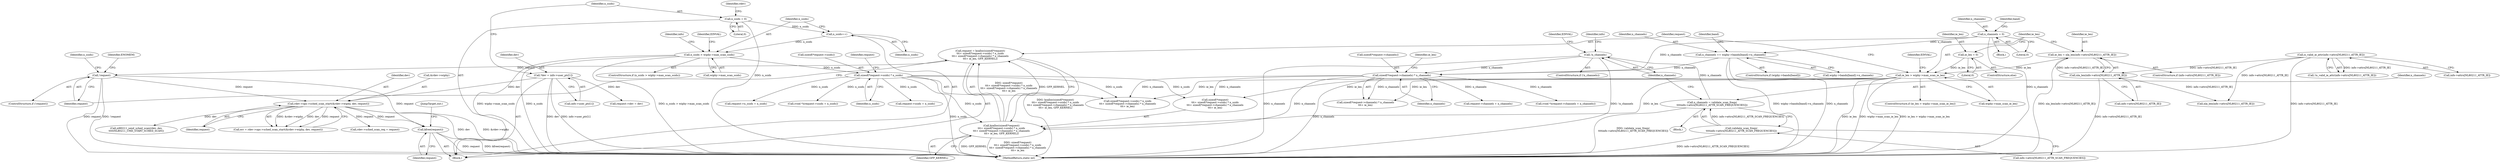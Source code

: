 digraph "0_linux_208c72f4fe44fe09577e7975ba0e7fa0278f3d03@API" {
"1000627" [label="(Call,kfree(request))"];
"1000325" [label="(Call,!request)"];
"1000299" [label="(Call,request = kzalloc(sizeof(*request)\n\t\t\t+ sizeof(*request->ssids) * n_ssids\n\t\t\t+ sizeof(*request->channels) * n_channels\n\t\t\t+ ie_len, GFP_KERNEL))"];
"1000301" [label="(Call,kzalloc(sizeof(*request)\n\t\t\t+ sizeof(*request->ssids) * n_ssids\n\t\t\t+ sizeof(*request->channels) * n_channels\n\t\t\t+ ie_len, GFP_KERNEL))"];
"1000307" [label="(Call,sizeof(*request->ssids) * n_ssids)"];
"1000264" [label="(Call,n_ssids > wiphy->max_scan_ssids)"];
"1000261" [label="(Call,n_ssids++)"];
"1000129" [label="(Call,n_ssids = 0)"];
"1000315" [label="(Call,sizeof(*request->channels) * n_channels)"];
"1000228" [label="(Call,n_channels = 0)"];
"1000221" [label="(Call,!n_channels)"];
"1000212" [label="(Call,n_channels = validate_scan_freqs(\n\t\t\t\tinfo->attrs[NL80211_ATTR_SCAN_FREQUENCIES]))"];
"1000214" [label="(Call,validate_scan_freqs(\n\t\t\t\tinfo->attrs[NL80211_ATTR_SCAN_FREQUENCIES]))"];
"1000246" [label="(Call,n_channels += wiphy->bands[band]->n_channels)"];
"1000291" [label="(Call,ie_len > wiphy->max_scan_ie_len)"];
"1000287" [label="(Call,ie_len = 0)"];
"1000278" [label="(Call,ie_len = nla_len(info->attrs[NL80211_ATTR_IE]))"];
"1000280" [label="(Call,nla_len(info->attrs[NL80211_ATTR_IE]))"];
"1000158" [label="(Call,is_valid_ie_attr(info->attrs[NL80211_ATTR_IE]))"];
"1000605" [label="(Call,rdev->ops->sched_scan_start(&rdev->wiphy, dev, request))"];
"1000117" [label="(Call,*dev = info->user_ptr[1])"];
"1000246" [label="(Call,n_channels += wiphy->bands[band]->n_channels)"];
"1000281" [label="(Call,info->attrs[NL80211_ATTR_IE])"];
"1000228" [label="(Call,n_channels = 0)"];
"1000272" [label="(ControlStructure,if (info->attrs[NL80211_ATTR_IE]))"];
"1000314" [label="(Call,sizeof(*request->channels) * n_channels\n\t\t\t+ ie_len)"];
"1000300" [label="(Identifier,request)"];
"1000266" [label="(Call,wiphy->max_scan_ssids)"];
"1000258" [label="(Identifier,info)"];
"1000239" [label="(Identifier,band)"];
"1000331" [label="(Identifier,n_ssids)"];
"1000106" [label="(Block,)"];
"1000280" [label="(Call,nla_len(info->attrs[NL80211_ATTR_IE]))"];
"1000605" [label="(Call,rdev->ops->sched_scan_start(&rdev->wiphy, dev, request))"];
"1000212" [label="(Call,n_channels = validate_scan_freqs(\n\t\t\t\tinfo->attrs[NL80211_ATTR_SCAN_FREQUENCIES]))"];
"1000610" [label="(Identifier,dev)"];
"1000302" [label="(Call,sizeof(*request)\n\t\t\t+ sizeof(*request->ssids) * n_ssids\n\t\t\t+ sizeof(*request->channels) * n_channels\n\t\t\t+ ie_len)"];
"1000213" [label="(Identifier,n_channels)"];
"1000344" [label="(Call,request->n_ssids = n_ssids)"];
"1000265" [label="(Identifier,n_ssids)"];
"1000118" [label="(Identifier,dev)"];
"1000261" [label="(Call,n_ssids++)"];
"1000325" [label="(Call,!request)"];
"1000129" [label="(Call,n_ssids = 0)"];
"1000627" [label="(Call,kfree(request))"];
"1000233" [label="(Identifier,band)"];
"1000275" [label="(Identifier,info)"];
"1000240" [label="(ControlStructure,if (wiphy->bands[band]))"];
"1000222" [label="(Identifier,n_channels)"];
"1000229" [label="(Identifier,n_channels)"];
"1000298" [label="(Identifier,EINVAL)"];
"1000220" [label="(ControlStructure,if (!n_channels))"];
"1000324" [label="(ControlStructure,if (!request))"];
"1000263" [label="(ControlStructure,if (n_ssids > wiphy->max_scan_ssids))"];
"1000158" [label="(Call,is_valid_ie_attr(info->attrs[NL80211_ATTR_IE]))"];
"1000214" [label="(Call,validate_scan_freqs(\n\t\t\t\tinfo->attrs[NL80211_ATTR_SCAN_FREQUENCIES]))"];
"1000279" [label="(Identifier,ie_len)"];
"1000143" [label="(Identifier,rdev)"];
"1000262" [label="(Identifier,n_ssids)"];
"1000117" [label="(Call,*dev = info->user_ptr[1])"];
"1000119" [label="(Call,info->user_ptr[1])"];
"1000323" [label="(Identifier,GFP_KERNEL)"];
"1000315" [label="(Call,sizeof(*request->channels) * n_channels)"];
"1000621" [label="(Call,nl80211_send_sched_scan(rdev, dev,\n\t\t\t\t\tNL80211_CMD_START_SCHED_SCAN))"];
"1000374" [label="(Call,request->channels + n_channels)"];
"1000308" [label="(Call,sizeof(*request->ssids))"];
"1000211" [label="(Block,)"];
"1000287" [label="(Call,ie_len = 0)"];
"1000564" [label="(Call,nla_len(info->attrs[NL80211_ATTR_IE]))"];
"1000326" [label="(Identifier,request)"];
"1000225" [label="(Identifier,EINVAL)"];
"1000329" [label="(Identifier,ENOMEM)"];
"1000248" [label="(Call,wiphy->bands[band]->n_channels)"];
"1000360" [label="(Call,(void *)(request->ssids + n_ssids))"];
"1000585" [label="(Call,request->dev = dev)"];
"1000307" [label="(Call,sizeof(*request->ssids) * n_ssids)"];
"1000286" [label="(ControlStructure,else)"];
"1000289" [label="(Literal,0)"];
"1000611" [label="(Identifier,request)"];
"1000299" [label="(Call,request = kzalloc(sizeof(*request)\n\t\t\t+ sizeof(*request->ssids) * n_ssids\n\t\t\t+ sizeof(*request->channels) * n_channels\n\t\t\t+ ie_len, GFP_KERNEL))"];
"1000603" [label="(Call,err = rdev->ops->sched_scan_start(&rdev->wiphy, dev, request))"];
"1000291" [label="(Call,ie_len > wiphy->max_scan_ie_len)"];
"1000372" [label="(Call,(void *)(request->channels + n_channels))"];
"1000157" [label="(Call,!is_valid_ie_attr(info->attrs[NL80211_ATTR_IE]))"];
"1000321" [label="(Identifier,n_channels)"];
"1000316" [label="(Call,sizeof(*request->channels))"];
"1000227" [label="(Block,)"];
"1000319" [label="(Identifier,request)"];
"1000301" [label="(Call,kzalloc(sizeof(*request)\n\t\t\t+ sizeof(*request->ssids) * n_ssids\n\t\t\t+ sizeof(*request->channels) * n_channels\n\t\t\t+ ie_len, GFP_KERNEL))"];
"1000628" [label="(Identifier,request)"];
"1000632" [label="(MethodReturn,static int)"];
"1000131" [label="(Literal,0)"];
"1000290" [label="(ControlStructure,if (ie_len > wiphy->max_scan_ie_len))"];
"1000606" [label="(Call,&rdev->wiphy)"];
"1000221" [label="(Call,!n_channels)"];
"1000230" [label="(Literal,0)"];
"1000313" [label="(Identifier,n_ssids)"];
"1000629" [label="(JumpTarget,out:)"];
"1000271" [label="(Identifier,EINVAL)"];
"1000292" [label="(Identifier,ie_len)"];
"1000306" [label="(Call,sizeof(*request->ssids) * n_ssids\n\t\t\t+ sizeof(*request->channels) * n_channels\n\t\t\t+ ie_len)"];
"1000247" [label="(Identifier,n_channels)"];
"1000288" [label="(Identifier,ie_len)"];
"1000322" [label="(Identifier,ie_len)"];
"1000264" [label="(Call,n_ssids > wiphy->max_scan_ssids)"];
"1000278" [label="(Call,ie_len = nla_len(info->attrs[NL80211_ATTR_IE]))"];
"1000130" [label="(Identifier,n_ssids)"];
"1000159" [label="(Call,info->attrs[NL80211_ATTR_IE])"];
"1000616" [label="(Call,rdev->sched_scan_req = request)"];
"1000362" [label="(Call,request->ssids + n_ssids)"];
"1000293" [label="(Call,wiphy->max_scan_ie_len)"];
"1000215" [label="(Call,info->attrs[NL80211_ATTR_SCAN_FREQUENCIES])"];
"1000627" -> "1000106"  [label="AST: "];
"1000627" -> "1000628"  [label="CFG: "];
"1000628" -> "1000627"  [label="AST: "];
"1000629" -> "1000627"  [label="CFG: "];
"1000627" -> "1000632"  [label="DDG: kfree(request)"];
"1000627" -> "1000632"  [label="DDG: request"];
"1000325" -> "1000627"  [label="DDG: request"];
"1000605" -> "1000627"  [label="DDG: request"];
"1000325" -> "1000324"  [label="AST: "];
"1000325" -> "1000326"  [label="CFG: "];
"1000326" -> "1000325"  [label="AST: "];
"1000329" -> "1000325"  [label="CFG: "];
"1000331" -> "1000325"  [label="CFG: "];
"1000325" -> "1000632"  [label="DDG: request"];
"1000325" -> "1000632"  [label="DDG: !request"];
"1000299" -> "1000325"  [label="DDG: request"];
"1000325" -> "1000605"  [label="DDG: request"];
"1000299" -> "1000106"  [label="AST: "];
"1000299" -> "1000301"  [label="CFG: "];
"1000300" -> "1000299"  [label="AST: "];
"1000301" -> "1000299"  [label="AST: "];
"1000326" -> "1000299"  [label="CFG: "];
"1000299" -> "1000632"  [label="DDG: kzalloc(sizeof(*request)\n\t\t\t+ sizeof(*request->ssids) * n_ssids\n\t\t\t+ sizeof(*request->channels) * n_channels\n\t\t\t+ ie_len, GFP_KERNEL)"];
"1000301" -> "1000299"  [label="DDG: sizeof(*request)\n\t\t\t+ sizeof(*request->ssids) * n_ssids\n\t\t\t+ sizeof(*request->channels) * n_channels\n\t\t\t+ ie_len"];
"1000301" -> "1000299"  [label="DDG: GFP_KERNEL"];
"1000301" -> "1000323"  [label="CFG: "];
"1000302" -> "1000301"  [label="AST: "];
"1000323" -> "1000301"  [label="AST: "];
"1000301" -> "1000632"  [label="DDG: sizeof(*request)\n\t\t\t+ sizeof(*request->ssids) * n_ssids\n\t\t\t+ sizeof(*request->channels) * n_channels\n\t\t\t+ ie_len"];
"1000301" -> "1000632"  [label="DDG: GFP_KERNEL"];
"1000307" -> "1000301"  [label="DDG: n_ssids"];
"1000315" -> "1000301"  [label="DDG: n_channels"];
"1000291" -> "1000301"  [label="DDG: ie_len"];
"1000307" -> "1000306"  [label="AST: "];
"1000307" -> "1000313"  [label="CFG: "];
"1000308" -> "1000307"  [label="AST: "];
"1000313" -> "1000307"  [label="AST: "];
"1000319" -> "1000307"  [label="CFG: "];
"1000307" -> "1000632"  [label="DDG: n_ssids"];
"1000307" -> "1000302"  [label="DDG: n_ssids"];
"1000307" -> "1000306"  [label="DDG: n_ssids"];
"1000264" -> "1000307"  [label="DDG: n_ssids"];
"1000307" -> "1000344"  [label="DDG: n_ssids"];
"1000307" -> "1000360"  [label="DDG: n_ssids"];
"1000307" -> "1000362"  [label="DDG: n_ssids"];
"1000264" -> "1000263"  [label="AST: "];
"1000264" -> "1000266"  [label="CFG: "];
"1000265" -> "1000264"  [label="AST: "];
"1000266" -> "1000264"  [label="AST: "];
"1000271" -> "1000264"  [label="CFG: "];
"1000275" -> "1000264"  [label="CFG: "];
"1000264" -> "1000632"  [label="DDG: n_ssids"];
"1000264" -> "1000632"  [label="DDG: n_ssids > wiphy->max_scan_ssids"];
"1000264" -> "1000632"  [label="DDG: wiphy->max_scan_ssids"];
"1000261" -> "1000264"  [label="DDG: n_ssids"];
"1000261" -> "1000106"  [label="AST: "];
"1000261" -> "1000262"  [label="CFG: "];
"1000262" -> "1000261"  [label="AST: "];
"1000265" -> "1000261"  [label="CFG: "];
"1000129" -> "1000261"  [label="DDG: n_ssids"];
"1000129" -> "1000106"  [label="AST: "];
"1000129" -> "1000131"  [label="CFG: "];
"1000130" -> "1000129"  [label="AST: "];
"1000131" -> "1000129"  [label="AST: "];
"1000143" -> "1000129"  [label="CFG: "];
"1000129" -> "1000632"  [label="DDG: n_ssids"];
"1000315" -> "1000314"  [label="AST: "];
"1000315" -> "1000321"  [label="CFG: "];
"1000316" -> "1000315"  [label="AST: "];
"1000321" -> "1000315"  [label="AST: "];
"1000322" -> "1000315"  [label="CFG: "];
"1000315" -> "1000632"  [label="DDG: n_channels"];
"1000315" -> "1000302"  [label="DDG: n_channels"];
"1000315" -> "1000306"  [label="DDG: n_channels"];
"1000315" -> "1000314"  [label="DDG: n_channels"];
"1000228" -> "1000315"  [label="DDG: n_channels"];
"1000221" -> "1000315"  [label="DDG: n_channels"];
"1000246" -> "1000315"  [label="DDG: n_channels"];
"1000315" -> "1000372"  [label="DDG: n_channels"];
"1000315" -> "1000374"  [label="DDG: n_channels"];
"1000228" -> "1000227"  [label="AST: "];
"1000228" -> "1000230"  [label="CFG: "];
"1000229" -> "1000228"  [label="AST: "];
"1000230" -> "1000228"  [label="AST: "];
"1000233" -> "1000228"  [label="CFG: "];
"1000228" -> "1000632"  [label="DDG: n_channels"];
"1000228" -> "1000246"  [label="DDG: n_channels"];
"1000221" -> "1000220"  [label="AST: "];
"1000221" -> "1000222"  [label="CFG: "];
"1000222" -> "1000221"  [label="AST: "];
"1000225" -> "1000221"  [label="CFG: "];
"1000258" -> "1000221"  [label="CFG: "];
"1000221" -> "1000632"  [label="DDG: !n_channels"];
"1000221" -> "1000632"  [label="DDG: n_channels"];
"1000212" -> "1000221"  [label="DDG: n_channels"];
"1000212" -> "1000211"  [label="AST: "];
"1000212" -> "1000214"  [label="CFG: "];
"1000213" -> "1000212"  [label="AST: "];
"1000214" -> "1000212"  [label="AST: "];
"1000222" -> "1000212"  [label="CFG: "];
"1000212" -> "1000632"  [label="DDG: validate_scan_freqs(\n\t\t\t\tinfo->attrs[NL80211_ATTR_SCAN_FREQUENCIES])"];
"1000214" -> "1000212"  [label="DDG: info->attrs[NL80211_ATTR_SCAN_FREQUENCIES]"];
"1000214" -> "1000215"  [label="CFG: "];
"1000215" -> "1000214"  [label="AST: "];
"1000214" -> "1000632"  [label="DDG: info->attrs[NL80211_ATTR_SCAN_FREQUENCIES]"];
"1000246" -> "1000240"  [label="AST: "];
"1000246" -> "1000248"  [label="CFG: "];
"1000247" -> "1000246"  [label="AST: "];
"1000248" -> "1000246"  [label="AST: "];
"1000239" -> "1000246"  [label="CFG: "];
"1000246" -> "1000632"  [label="DDG: wiphy->bands[band]->n_channels"];
"1000246" -> "1000632"  [label="DDG: n_channels"];
"1000291" -> "1000290"  [label="AST: "];
"1000291" -> "1000293"  [label="CFG: "];
"1000292" -> "1000291"  [label="AST: "];
"1000293" -> "1000291"  [label="AST: "];
"1000298" -> "1000291"  [label="CFG: "];
"1000300" -> "1000291"  [label="CFG: "];
"1000291" -> "1000632"  [label="DDG: ie_len > wiphy->max_scan_ie_len"];
"1000291" -> "1000632"  [label="DDG: ie_len"];
"1000291" -> "1000632"  [label="DDG: wiphy->max_scan_ie_len"];
"1000287" -> "1000291"  [label="DDG: ie_len"];
"1000278" -> "1000291"  [label="DDG: ie_len"];
"1000291" -> "1000302"  [label="DDG: ie_len"];
"1000291" -> "1000306"  [label="DDG: ie_len"];
"1000291" -> "1000314"  [label="DDG: ie_len"];
"1000287" -> "1000286"  [label="AST: "];
"1000287" -> "1000289"  [label="CFG: "];
"1000288" -> "1000287"  [label="AST: "];
"1000289" -> "1000287"  [label="AST: "];
"1000292" -> "1000287"  [label="CFG: "];
"1000278" -> "1000272"  [label="AST: "];
"1000278" -> "1000280"  [label="CFG: "];
"1000279" -> "1000278"  [label="AST: "];
"1000280" -> "1000278"  [label="AST: "];
"1000292" -> "1000278"  [label="CFG: "];
"1000278" -> "1000632"  [label="DDG: nla_len(info->attrs[NL80211_ATTR_IE])"];
"1000280" -> "1000278"  [label="DDG: info->attrs[NL80211_ATTR_IE]"];
"1000280" -> "1000281"  [label="CFG: "];
"1000281" -> "1000280"  [label="AST: "];
"1000280" -> "1000632"  [label="DDG: info->attrs[NL80211_ATTR_IE]"];
"1000158" -> "1000280"  [label="DDG: info->attrs[NL80211_ATTR_IE]"];
"1000280" -> "1000564"  [label="DDG: info->attrs[NL80211_ATTR_IE]"];
"1000158" -> "1000157"  [label="AST: "];
"1000158" -> "1000159"  [label="CFG: "];
"1000159" -> "1000158"  [label="AST: "];
"1000157" -> "1000158"  [label="CFG: "];
"1000158" -> "1000632"  [label="DDG: info->attrs[NL80211_ATTR_IE]"];
"1000158" -> "1000157"  [label="DDG: info->attrs[NL80211_ATTR_IE]"];
"1000158" -> "1000564"  [label="DDG: info->attrs[NL80211_ATTR_IE]"];
"1000605" -> "1000603"  [label="AST: "];
"1000605" -> "1000611"  [label="CFG: "];
"1000606" -> "1000605"  [label="AST: "];
"1000610" -> "1000605"  [label="AST: "];
"1000611" -> "1000605"  [label="AST: "];
"1000603" -> "1000605"  [label="CFG: "];
"1000605" -> "1000632"  [label="DDG: dev"];
"1000605" -> "1000632"  [label="DDG: &rdev->wiphy"];
"1000605" -> "1000603"  [label="DDG: &rdev->wiphy"];
"1000605" -> "1000603"  [label="DDG: dev"];
"1000605" -> "1000603"  [label="DDG: request"];
"1000117" -> "1000605"  [label="DDG: dev"];
"1000605" -> "1000616"  [label="DDG: request"];
"1000605" -> "1000621"  [label="DDG: dev"];
"1000117" -> "1000106"  [label="AST: "];
"1000117" -> "1000119"  [label="CFG: "];
"1000118" -> "1000117"  [label="AST: "];
"1000119" -> "1000117"  [label="AST: "];
"1000130" -> "1000117"  [label="CFG: "];
"1000117" -> "1000632"  [label="DDG: dev"];
"1000117" -> "1000632"  [label="DDG: info->user_ptr[1]"];
"1000117" -> "1000585"  [label="DDG: dev"];
}
